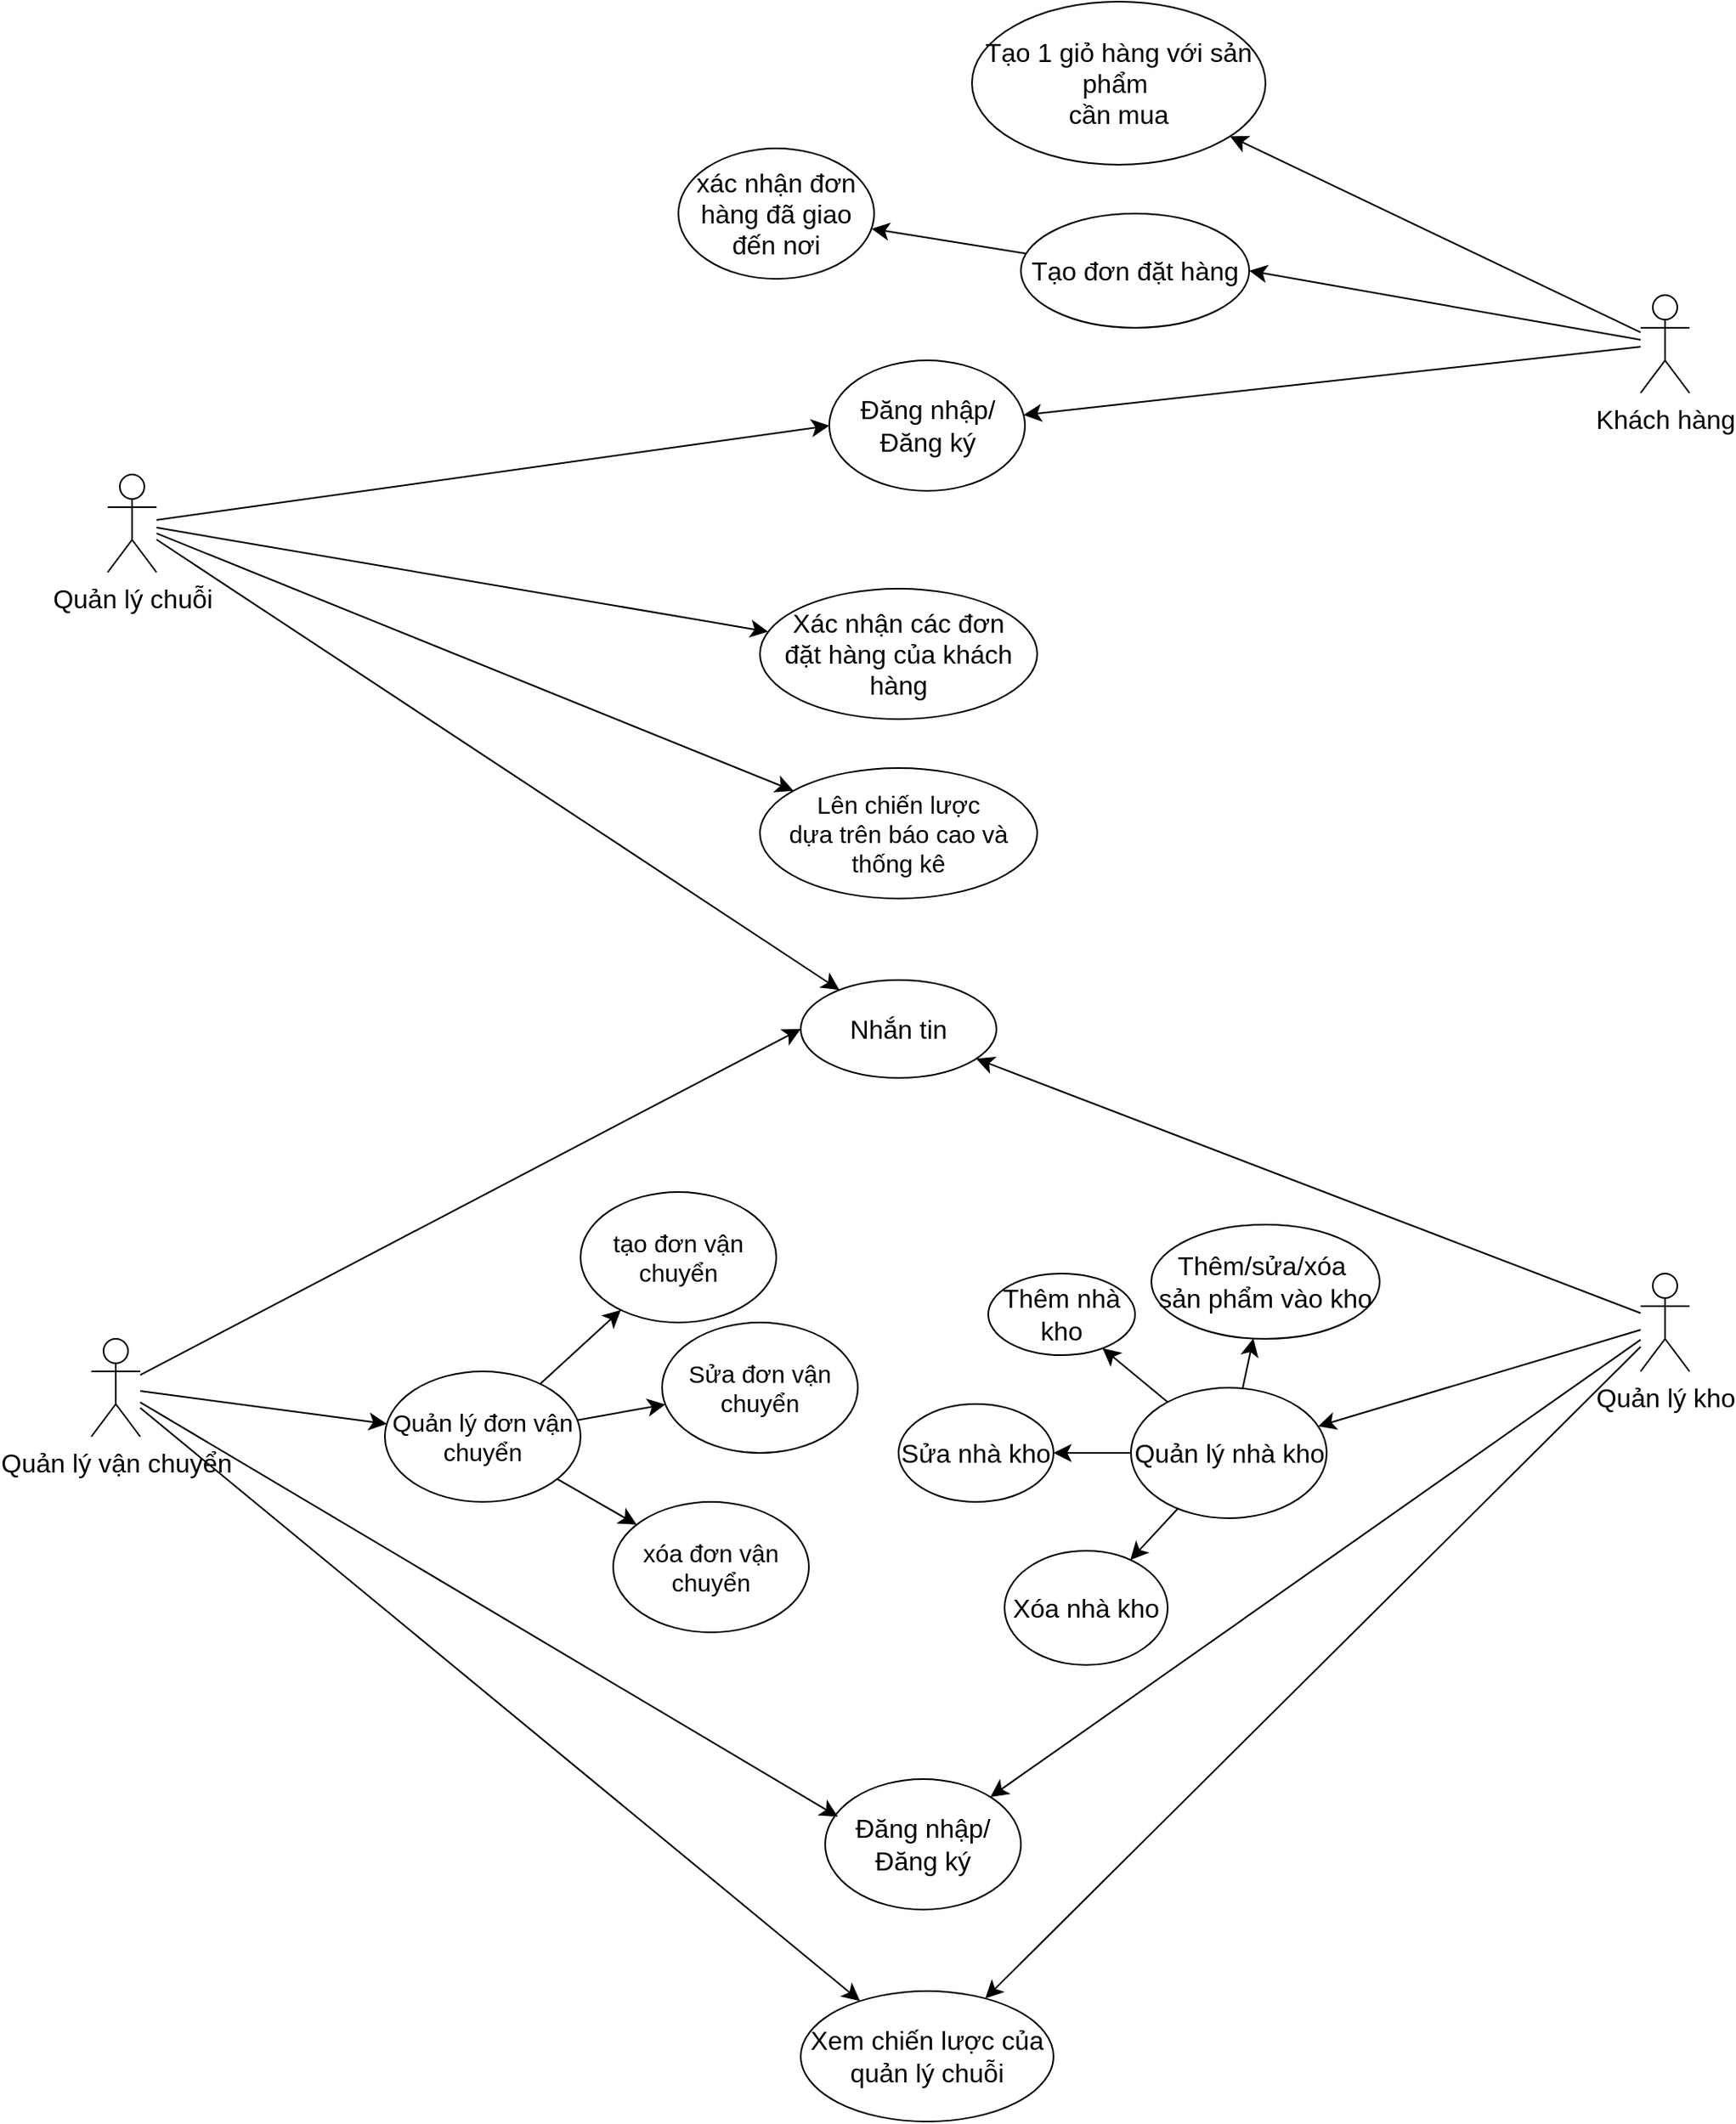 <mxfile version="26.0.3">
  <diagram name="Page-1" id="lFAcO-Z31bVgtg6pmbd0">
    <mxGraphModel dx="2759" dy="1075" grid="1" gridSize="10" guides="1" tooltips="1" connect="1" arrows="1" fold="1" page="1" pageScale="1" pageWidth="850" pageHeight="1100" math="0" shadow="0">
      <root>
        <mxCell id="0" />
        <mxCell id="1" parent="0" />
        <mxCell id="8YIkC-qQaHyYvdBdioPT-1" style="edgeStyle=none;curved=1;rounded=0;orthogonalLoop=1;jettySize=auto;html=1;fontSize=12;startSize=8;endSize=8;" edge="1" parent="1" source="1AhZNQix8E-ZL5URU39M-1" target="8YIkC-qQaHyYvdBdioPT-2">
          <mxGeometry relative="1" as="geometry">
            <mxPoint x="590" y="120" as="targetPoint" />
          </mxGeometry>
        </mxCell>
        <mxCell id="8YIkC-qQaHyYvdBdioPT-3" style="edgeStyle=none;curved=1;rounded=0;orthogonalLoop=1;jettySize=auto;html=1;fontSize=12;startSize=8;endSize=8;entryX=1;entryY=0.5;entryDx=0;entryDy=0;" edge="1" parent="1" source="1AhZNQix8E-ZL5URU39M-1" target="8YIkC-qQaHyYvdBdioPT-5">
          <mxGeometry relative="1" as="geometry">
            <mxPoint x="580" y="210" as="targetPoint" />
          </mxGeometry>
        </mxCell>
        <mxCell id="8YIkC-qQaHyYvdBdioPT-13" style="edgeStyle=none;curved=1;rounded=0;orthogonalLoop=1;jettySize=auto;html=1;fontSize=12;startSize=8;endSize=8;" edge="1" parent="1" source="1AhZNQix8E-ZL5URU39M-1" target="8YIkC-qQaHyYvdBdioPT-14">
          <mxGeometry relative="1" as="geometry">
            <mxPoint x="550" y="330" as="targetPoint" />
          </mxGeometry>
        </mxCell>
        <mxCell id="1AhZNQix8E-ZL5URU39M-1" value="&lt;font style=&quot;font-size: 16px;&quot;&gt;Khách hàng&lt;/font&gt;" style="shape=umlActor;verticalLabelPosition=bottom;verticalAlign=top;html=1;outlineConnect=0;" parent="1" vertex="1">
          <mxGeometry x="870" y="200" width="30" height="60" as="geometry" />
        </mxCell>
        <mxCell id="8YIkC-qQaHyYvdBdioPT-2" value="&lt;div style=&quot;&quot;&gt;&lt;span style=&quot;font-size: 16px; background-color: transparent; color: light-dark(rgb(0, 0, 0), rgb(255, 255, 255));&quot;&gt;Tạo 1 giỏ hàng với sản phẩm&amp;nbsp;&lt;/span&gt;&lt;/div&gt;&lt;div style=&quot;&quot;&gt;&lt;font style=&quot;font-size: 16px;&quot;&gt;cần mua&lt;/font&gt;&lt;/div&gt;" style="ellipse;whiteSpace=wrap;html=1;align=center;" vertex="1" parent="1">
          <mxGeometry x="460" y="20" width="180" height="100" as="geometry" />
        </mxCell>
        <mxCell id="8YIkC-qQaHyYvdBdioPT-77" style="edgeStyle=none;curved=1;rounded=0;orthogonalLoop=1;jettySize=auto;html=1;fontSize=12;startSize=8;endSize=8;" edge="1" parent="1" source="8YIkC-qQaHyYvdBdioPT-5" target="8YIkC-qQaHyYvdBdioPT-78">
          <mxGeometry relative="1" as="geometry">
            <mxPoint x="370" y="150" as="targetPoint" />
          </mxGeometry>
        </mxCell>
        <mxCell id="8YIkC-qQaHyYvdBdioPT-5" value="&lt;span style=&quot;font-size: 16px;&quot;&gt;Tạo đơn đặt hàng&lt;/span&gt;" style="ellipse;whiteSpace=wrap;html=1;" vertex="1" parent="1">
          <mxGeometry x="490" y="150" width="140" height="70" as="geometry" />
        </mxCell>
        <mxCell id="8YIkC-qQaHyYvdBdioPT-14" value="&lt;font style=&quot;font-size: 16px;&quot;&gt;Đăng nhập/Đăng ký&lt;/font&gt;" style="ellipse;whiteSpace=wrap;html=1;" vertex="1" parent="1">
          <mxGeometry x="372.5" y="240" width="120" height="80" as="geometry" />
        </mxCell>
        <mxCell id="8YIkC-qQaHyYvdBdioPT-16" style="edgeStyle=none;curved=1;rounded=0;orthogonalLoop=1;jettySize=auto;html=1;entryX=0;entryY=0.5;entryDx=0;entryDy=0;fontSize=12;startSize=8;endSize=8;" edge="1" parent="1" source="8YIkC-qQaHyYvdBdioPT-15" target="8YIkC-qQaHyYvdBdioPT-14">
          <mxGeometry relative="1" as="geometry" />
        </mxCell>
        <mxCell id="8YIkC-qQaHyYvdBdioPT-17" style="edgeStyle=none;curved=1;rounded=0;orthogonalLoop=1;jettySize=auto;html=1;fontSize=12;startSize=8;endSize=8;" edge="1" parent="1" source="8YIkC-qQaHyYvdBdioPT-15" target="8YIkC-qQaHyYvdBdioPT-18">
          <mxGeometry relative="1" as="geometry">
            <mxPoint x="240" y="440" as="targetPoint" />
          </mxGeometry>
        </mxCell>
        <mxCell id="8YIkC-qQaHyYvdBdioPT-21" style="edgeStyle=none;curved=1;rounded=0;orthogonalLoop=1;jettySize=auto;html=1;fontSize=12;startSize=8;endSize=8;" edge="1" parent="1" source="8YIkC-qQaHyYvdBdioPT-15" target="8YIkC-qQaHyYvdBdioPT-22">
          <mxGeometry relative="1" as="geometry">
            <mxPoint x="250" y="570" as="targetPoint" />
          </mxGeometry>
        </mxCell>
        <mxCell id="8YIkC-qQaHyYvdBdioPT-23" style="edgeStyle=none;curved=1;rounded=0;orthogonalLoop=1;jettySize=auto;html=1;fontSize=12;startSize=8;endSize=8;" edge="1" parent="1" source="8YIkC-qQaHyYvdBdioPT-15" target="8YIkC-qQaHyYvdBdioPT-28">
          <mxGeometry relative="1" as="geometry">
            <mxPoint x="290" y="730" as="targetPoint" />
          </mxGeometry>
        </mxCell>
        <mxCell id="8YIkC-qQaHyYvdBdioPT-15" value="&lt;font style=&quot;font-size: 16px;&quot;&gt;Quản lý chuỗi&lt;/font&gt;" style="shape=umlActor;verticalLabelPosition=bottom;verticalAlign=top;html=1;outlineConnect=0;" vertex="1" parent="1">
          <mxGeometry x="-70" y="310" width="30" height="60" as="geometry" />
        </mxCell>
        <mxCell id="8YIkC-qQaHyYvdBdioPT-18" value="&lt;font style=&quot;font-size: 16px;&quot;&gt;Xác nhận các đơn&lt;/font&gt;&lt;div&gt;&lt;font style=&quot;font-size: 16px;&quot;&gt;đặt hàng của khách hàng&lt;/font&gt;&lt;/div&gt;" style="ellipse;whiteSpace=wrap;html=1;" vertex="1" parent="1">
          <mxGeometry x="330" y="380" width="170" height="80" as="geometry" />
        </mxCell>
        <mxCell id="8YIkC-qQaHyYvdBdioPT-22" value="&lt;font style=&quot;font-size: 15px;&quot;&gt;Lên chiến lược&lt;/font&gt;&lt;div&gt;&lt;font style=&quot;font-size: 15px;&quot;&gt;dựa trên báo cao và thống kê&lt;/font&gt;&lt;/div&gt;" style="ellipse;whiteSpace=wrap;html=1;" vertex="1" parent="1">
          <mxGeometry x="330" y="490" width="170" height="80" as="geometry" />
        </mxCell>
        <mxCell id="8YIkC-qQaHyYvdBdioPT-28" value="&lt;font style=&quot;font-size: 16px;&quot;&gt;Nhắn tin&lt;/font&gt;" style="ellipse;whiteSpace=wrap;html=1;" vertex="1" parent="1">
          <mxGeometry x="355" y="620" width="120" height="60" as="geometry" />
        </mxCell>
        <mxCell id="8YIkC-qQaHyYvdBdioPT-33" style="edgeStyle=none;curved=1;rounded=0;orthogonalLoop=1;jettySize=auto;html=1;fontSize=12;startSize=8;endSize=8;" edge="1" parent="1" source="8YIkC-qQaHyYvdBdioPT-30" target="8YIkC-qQaHyYvdBdioPT-28">
          <mxGeometry relative="1" as="geometry" />
        </mxCell>
        <mxCell id="8YIkC-qQaHyYvdBdioPT-34" style="edgeStyle=none;curved=1;rounded=0;orthogonalLoop=1;jettySize=auto;html=1;fontSize=12;startSize=8;endSize=8;" edge="1" parent="1" source="8YIkC-qQaHyYvdBdioPT-30" target="8YIkC-qQaHyYvdBdioPT-35">
          <mxGeometry relative="1" as="geometry">
            <mxPoint x="470" y="760" as="targetPoint" />
          </mxGeometry>
        </mxCell>
        <mxCell id="8YIkC-qQaHyYvdBdioPT-48" style="edgeStyle=none;curved=1;rounded=0;orthogonalLoop=1;jettySize=auto;html=1;fontSize=12;startSize=8;endSize=8;" edge="1" parent="1" source="8YIkC-qQaHyYvdBdioPT-30" target="8YIkC-qQaHyYvdBdioPT-49">
          <mxGeometry relative="1" as="geometry">
            <mxPoint x="640" y="930" as="targetPoint" />
          </mxGeometry>
        </mxCell>
        <mxCell id="8YIkC-qQaHyYvdBdioPT-50" style="edgeStyle=none;curved=1;rounded=0;orthogonalLoop=1;jettySize=auto;html=1;fontSize=12;startSize=8;endSize=8;" edge="1" parent="1" source="8YIkC-qQaHyYvdBdioPT-30" target="8YIkC-qQaHyYvdBdioPT-51">
          <mxGeometry relative="1" as="geometry">
            <mxPoint x="620" y="1020" as="targetPoint" />
          </mxGeometry>
        </mxCell>
        <mxCell id="8YIkC-qQaHyYvdBdioPT-30" value="&lt;font style=&quot;font-size: 16px;&quot;&gt;Quản lý kho&lt;/font&gt;" style="shape=umlActor;verticalLabelPosition=bottom;verticalAlign=top;html=1;outlineConnect=0;" vertex="1" parent="1">
          <mxGeometry x="870" y="800" width="30" height="60" as="geometry" />
        </mxCell>
        <mxCell id="8YIkC-qQaHyYvdBdioPT-36" style="edgeStyle=none;curved=1;rounded=0;orthogonalLoop=1;jettySize=auto;html=1;fontSize=12;startSize=8;endSize=8;" edge="1" parent="1" source="8YIkC-qQaHyYvdBdioPT-35" target="8YIkC-qQaHyYvdBdioPT-37">
          <mxGeometry relative="1" as="geometry">
            <mxPoint x="452.5" y="660" as="targetPoint" />
          </mxGeometry>
        </mxCell>
        <mxCell id="8YIkC-qQaHyYvdBdioPT-38" style="edgeStyle=none;curved=1;rounded=0;orthogonalLoop=1;jettySize=auto;html=1;fontSize=12;startSize=8;endSize=8;" edge="1" parent="1" source="8YIkC-qQaHyYvdBdioPT-35" target="8YIkC-qQaHyYvdBdioPT-39">
          <mxGeometry relative="1" as="geometry">
            <mxPoint x="452.5" y="770" as="targetPoint" />
          </mxGeometry>
        </mxCell>
        <mxCell id="8YIkC-qQaHyYvdBdioPT-40" style="edgeStyle=none;curved=1;rounded=0;orthogonalLoop=1;jettySize=auto;html=1;fontSize=12;startSize=8;endSize=8;" edge="1" parent="1" source="8YIkC-qQaHyYvdBdioPT-35" target="8YIkC-qQaHyYvdBdioPT-41">
          <mxGeometry relative="1" as="geometry">
            <mxPoint x="452.5" y="840" as="targetPoint" />
          </mxGeometry>
        </mxCell>
        <mxCell id="8YIkC-qQaHyYvdBdioPT-46" style="edgeStyle=none;curved=1;rounded=0;orthogonalLoop=1;jettySize=auto;html=1;fontSize=12;startSize=8;endSize=8;" edge="1" parent="1" source="8YIkC-qQaHyYvdBdioPT-35" target="8YIkC-qQaHyYvdBdioPT-47">
          <mxGeometry relative="1" as="geometry">
            <mxPoint x="587.5" y="700" as="targetPoint" />
          </mxGeometry>
        </mxCell>
        <mxCell id="8YIkC-qQaHyYvdBdioPT-35" value="&lt;font style=&quot;font-size: 16px;&quot;&gt;Quản lý nhà kho&lt;/font&gt;" style="ellipse;whiteSpace=wrap;html=1;" vertex="1" parent="1">
          <mxGeometry x="557.5" y="870" width="120" height="80" as="geometry" />
        </mxCell>
        <mxCell id="8YIkC-qQaHyYvdBdioPT-37" value="&lt;font style=&quot;font-size: 16px;&quot;&gt;Thêm nhà kho&lt;/font&gt;" style="ellipse;whiteSpace=wrap;html=1;" vertex="1" parent="1">
          <mxGeometry x="470" y="800" width="90" height="50" as="geometry" />
        </mxCell>
        <mxCell id="8YIkC-qQaHyYvdBdioPT-39" value="&lt;font style=&quot;font-size: 16px;&quot;&gt;Sửa nhà kho&lt;/font&gt;" style="ellipse;whiteSpace=wrap;html=1;" vertex="1" parent="1">
          <mxGeometry x="415" y="880" width="95" height="60" as="geometry" />
        </mxCell>
        <mxCell id="8YIkC-qQaHyYvdBdioPT-41" value="&lt;font style=&quot;font-size: 16px;&quot;&gt;Xóa nhà kho&lt;/font&gt;" style="ellipse;whiteSpace=wrap;html=1;" vertex="1" parent="1">
          <mxGeometry x="480" y="970" width="100" height="70" as="geometry" />
        </mxCell>
        <mxCell id="8YIkC-qQaHyYvdBdioPT-47" value="&lt;font style=&quot;font-size: 16px;&quot;&gt;Thêm/sửa/xóa&amp;nbsp;&lt;/font&gt;&lt;div&gt;&lt;font style=&quot;font-size: 16px;&quot;&gt;sản phẩm vào kho&lt;/font&gt;&lt;/div&gt;" style="ellipse;whiteSpace=wrap;html=1;" vertex="1" parent="1">
          <mxGeometry x="570" y="770" width="140" height="70" as="geometry" />
        </mxCell>
        <mxCell id="8YIkC-qQaHyYvdBdioPT-49" value="&lt;font style=&quot;font-size: 16px;&quot;&gt;Xem chiến lược của quản lý chuỗi&lt;/font&gt;" style="ellipse;whiteSpace=wrap;html=1;" vertex="1" parent="1">
          <mxGeometry x="355" y="1240" width="155" height="80" as="geometry" />
        </mxCell>
        <mxCell id="8YIkC-qQaHyYvdBdioPT-51" value="&lt;font style=&quot;font-size: 16px;&quot;&gt;Đăng nhập/Đăng ký&lt;/font&gt;" style="ellipse;whiteSpace=wrap;html=1;" vertex="1" parent="1">
          <mxGeometry x="370" y="1110" width="120" height="80" as="geometry" />
        </mxCell>
        <mxCell id="8YIkC-qQaHyYvdBdioPT-57" style="edgeStyle=none;curved=1;rounded=0;orthogonalLoop=1;jettySize=auto;html=1;fontSize=12;startSize=8;endSize=8;" edge="1" parent="1" source="8YIkC-qQaHyYvdBdioPT-52" target="8YIkC-qQaHyYvdBdioPT-58">
          <mxGeometry relative="1" as="geometry">
            <mxPoint x="190.0" y="760" as="targetPoint" />
          </mxGeometry>
        </mxCell>
        <mxCell id="8YIkC-qQaHyYvdBdioPT-68" style="edgeStyle=none;curved=1;rounded=0;orthogonalLoop=1;jettySize=auto;html=1;entryX=0;entryY=0.5;entryDx=0;entryDy=0;fontSize=12;startSize=8;endSize=8;" edge="1" parent="1" source="8YIkC-qQaHyYvdBdioPT-52" target="8YIkC-qQaHyYvdBdioPT-28">
          <mxGeometry relative="1" as="geometry" />
        </mxCell>
        <mxCell id="8YIkC-qQaHyYvdBdioPT-71" style="edgeStyle=none;curved=1;rounded=0;orthogonalLoop=1;jettySize=auto;html=1;fontSize=12;startSize=8;endSize=8;" edge="1" parent="1" source="8YIkC-qQaHyYvdBdioPT-52" target="8YIkC-qQaHyYvdBdioPT-49">
          <mxGeometry relative="1" as="geometry" />
        </mxCell>
        <mxCell id="8YIkC-qQaHyYvdBdioPT-52" value="&lt;font style=&quot;font-size: 16px;&quot;&gt;Quản lý vận chuyển&lt;/font&gt;" style="shape=umlActor;verticalLabelPosition=bottom;verticalAlign=top;html=1;outlineConnect=0;" vertex="1" parent="1">
          <mxGeometry x="-80" y="840" width="30" height="60" as="geometry" />
        </mxCell>
        <mxCell id="8YIkC-qQaHyYvdBdioPT-55" style="edgeStyle=none;curved=1;rounded=0;orthogonalLoop=1;jettySize=auto;html=1;entryX=0.065;entryY=0.289;entryDx=0;entryDy=0;entryPerimeter=0;fontSize=12;startSize=8;endSize=8;" edge="1" parent="1" source="8YIkC-qQaHyYvdBdioPT-52" target="8YIkC-qQaHyYvdBdioPT-51">
          <mxGeometry relative="1" as="geometry" />
        </mxCell>
        <mxCell id="8YIkC-qQaHyYvdBdioPT-59" style="edgeStyle=none;curved=1;rounded=0;orthogonalLoop=1;jettySize=auto;html=1;fontSize=12;startSize=8;endSize=8;" edge="1" parent="1" source="8YIkC-qQaHyYvdBdioPT-58" target="8YIkC-qQaHyYvdBdioPT-60">
          <mxGeometry relative="1" as="geometry">
            <mxPoint x="110" y="790" as="targetPoint" />
          </mxGeometry>
        </mxCell>
        <mxCell id="8YIkC-qQaHyYvdBdioPT-61" style="edgeStyle=none;curved=1;rounded=0;orthogonalLoop=1;jettySize=auto;html=1;fontSize=12;startSize=8;endSize=8;" edge="1" parent="1" source="8YIkC-qQaHyYvdBdioPT-58" target="8YIkC-qQaHyYvdBdioPT-62">
          <mxGeometry relative="1" as="geometry">
            <mxPoint x="220" y="820" as="targetPoint" />
          </mxGeometry>
        </mxCell>
        <mxCell id="8YIkC-qQaHyYvdBdioPT-63" style="edgeStyle=none;curved=1;rounded=0;orthogonalLoop=1;jettySize=auto;html=1;fontSize=12;startSize=8;endSize=8;" edge="1" parent="1" source="8YIkC-qQaHyYvdBdioPT-58" target="8YIkC-qQaHyYvdBdioPT-64">
          <mxGeometry relative="1" as="geometry">
            <mxPoint x="300" y="900" as="targetPoint" />
          </mxGeometry>
        </mxCell>
        <mxCell id="8YIkC-qQaHyYvdBdioPT-58" value="&lt;font style=&quot;font-size: 15px;&quot;&gt;Quản lý đơn vận chuyển&lt;/font&gt;" style="ellipse;whiteSpace=wrap;html=1;" vertex="1" parent="1">
          <mxGeometry x="100.0" y="860" width="120" height="80" as="geometry" />
        </mxCell>
        <mxCell id="8YIkC-qQaHyYvdBdioPT-60" value="&lt;font style=&quot;font-size: 15px;&quot;&gt;tạo đơn vận chuyển&lt;/font&gt;" style="ellipse;whiteSpace=wrap;html=1;" vertex="1" parent="1">
          <mxGeometry x="220" y="750" width="120" height="80" as="geometry" />
        </mxCell>
        <mxCell id="8YIkC-qQaHyYvdBdioPT-62" value="&lt;font style=&quot;font-size: 15px;&quot;&gt;Sửa đơn vận chuyển&lt;/font&gt;" style="ellipse;whiteSpace=wrap;html=1;" vertex="1" parent="1">
          <mxGeometry x="270" y="830" width="120" height="80" as="geometry" />
        </mxCell>
        <mxCell id="8YIkC-qQaHyYvdBdioPT-64" value="&lt;font style=&quot;font-size: 15px;&quot;&gt;xóa đơn vận chuyển&lt;/font&gt;" style="ellipse;whiteSpace=wrap;html=1;" vertex="1" parent="1">
          <mxGeometry x="240" y="940" width="120" height="80" as="geometry" />
        </mxCell>
        <mxCell id="8YIkC-qQaHyYvdBdioPT-78" value="&lt;font style=&quot;font-size: 16px;&quot;&gt;xác nhận đơn hàng đã giao đến nơi&lt;/font&gt;" style="ellipse;whiteSpace=wrap;html=1;" vertex="1" parent="1">
          <mxGeometry x="280" y="110" width="120" height="80" as="geometry" />
        </mxCell>
      </root>
    </mxGraphModel>
  </diagram>
</mxfile>
